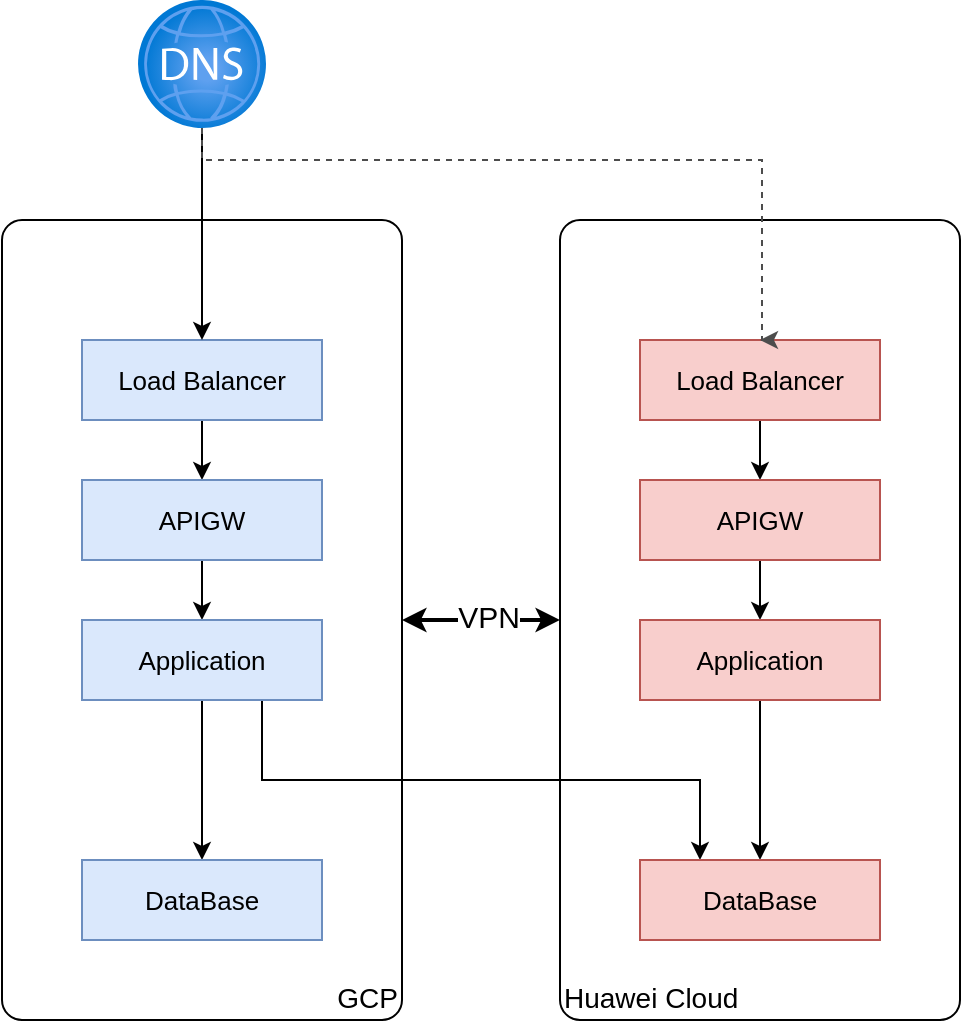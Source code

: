 <mxfile version="23.0.2" type="github">
  <diagram name="Page-1" id="7IsF7aob0J8eNSYA-nvZ">
    <mxGraphModel dx="939" dy="878" grid="0" gridSize="10" guides="1" tooltips="1" connect="1" arrows="1" fold="1" page="1" pageScale="1" pageWidth="850" pageHeight="1100" math="0" shadow="0">
      <root>
        <mxCell id="0" />
        <mxCell id="1" parent="0" />
        <mxCell id="L_woE7Q-P35ynk-ehdgz-3" style="edgeStyle=orthogonalEdgeStyle;rounded=0;orthogonalLoop=1;jettySize=auto;html=1;exitX=1;exitY=0.5;exitDx=0;exitDy=0;entryX=0;entryY=0.5;entryDx=0;entryDy=0;startArrow=classic;startFill=1;strokeWidth=2;" edge="1" parent="1" source="L_woE7Q-P35ynk-ehdgz-1" target="L_woE7Q-P35ynk-ehdgz-2">
          <mxGeometry relative="1" as="geometry" />
        </mxCell>
        <mxCell id="L_woE7Q-P35ynk-ehdgz-27" value="VPN" style="edgeLabel;html=1;align=center;verticalAlign=middle;resizable=0;points=[];fontSize=15;" vertex="1" connectable="0" parent="L_woE7Q-P35ynk-ehdgz-3">
          <mxGeometry x="0.075" y="2" relative="1" as="geometry">
            <mxPoint as="offset" />
          </mxGeometry>
        </mxCell>
        <mxCell id="L_woE7Q-P35ynk-ehdgz-1" value="GCP" style="rounded=1;whiteSpace=wrap;html=1;arcSize=5;verticalAlign=bottom;align=right;fontSize=14;" vertex="1" parent="1">
          <mxGeometry x="120" y="240" width="200" height="400" as="geometry" />
        </mxCell>
        <mxCell id="L_woE7Q-P35ynk-ehdgz-2" value="Huawei Cloud" style="rounded=1;whiteSpace=wrap;html=1;arcSize=5;verticalAlign=bottom;align=left;fontSize=14;" vertex="1" parent="1">
          <mxGeometry x="399" y="240" width="200" height="400" as="geometry" />
        </mxCell>
        <mxCell id="L_woE7Q-P35ynk-ehdgz-18" style="edgeStyle=orthogonalEdgeStyle;rounded=0;orthogonalLoop=1;jettySize=auto;html=1;exitX=0.5;exitY=1;exitDx=0;exitDy=0;entryX=0.5;entryY=0;entryDx=0;entryDy=0;fontSize=13;" edge="1" parent="1" source="L_woE7Q-P35ynk-ehdgz-4" target="L_woE7Q-P35ynk-ehdgz-6">
          <mxGeometry relative="1" as="geometry" />
        </mxCell>
        <mxCell id="L_woE7Q-P35ynk-ehdgz-4" value="Load Balancer" style="rounded=0;whiteSpace=wrap;html=1;fillColor=#dae8fc;strokeColor=#6c8ebf;fontSize=13;" vertex="1" parent="1">
          <mxGeometry x="160" y="300" width="120" height="40" as="geometry" />
        </mxCell>
        <mxCell id="L_woE7Q-P35ynk-ehdgz-23" style="edgeStyle=orthogonalEdgeStyle;rounded=0;orthogonalLoop=1;jettySize=auto;html=1;exitX=0.5;exitY=1;exitDx=0;exitDy=0;entryX=0.5;entryY=0;entryDx=0;entryDy=0;fontSize=13;" edge="1" parent="1" source="L_woE7Q-P35ynk-ehdgz-5" target="L_woE7Q-P35ynk-ehdgz-7">
          <mxGeometry relative="1" as="geometry" />
        </mxCell>
        <mxCell id="L_woE7Q-P35ynk-ehdgz-5" value="Load Balancer" style="rounded=0;whiteSpace=wrap;html=1;fillColor=#f8cecc;strokeColor=#b85450;fontSize=13;" vertex="1" parent="1">
          <mxGeometry x="439" y="300" width="120" height="40" as="geometry" />
        </mxCell>
        <mxCell id="L_woE7Q-P35ynk-ehdgz-20" style="edgeStyle=orthogonalEdgeStyle;rounded=0;orthogonalLoop=1;jettySize=auto;html=1;exitX=0.5;exitY=1;exitDx=0;exitDy=0;entryX=0.5;entryY=0;entryDx=0;entryDy=0;fontSize=13;" edge="1" parent="1" source="L_woE7Q-P35ynk-ehdgz-6" target="L_woE7Q-P35ynk-ehdgz-8">
          <mxGeometry relative="1" as="geometry" />
        </mxCell>
        <mxCell id="L_woE7Q-P35ynk-ehdgz-6" value="APIGW" style="rounded=0;whiteSpace=wrap;html=1;fillColor=#dae8fc;strokeColor=#6c8ebf;fontSize=13;" vertex="1" parent="1">
          <mxGeometry x="160" y="370" width="120" height="40" as="geometry" />
        </mxCell>
        <mxCell id="L_woE7Q-P35ynk-ehdgz-24" style="edgeStyle=orthogonalEdgeStyle;rounded=0;orthogonalLoop=1;jettySize=auto;html=1;exitX=0.5;exitY=1;exitDx=0;exitDy=0;entryX=0.5;entryY=0;entryDx=0;entryDy=0;fontSize=13;" edge="1" parent="1" source="L_woE7Q-P35ynk-ehdgz-7" target="L_woE7Q-P35ynk-ehdgz-10">
          <mxGeometry relative="1" as="geometry" />
        </mxCell>
        <mxCell id="L_woE7Q-P35ynk-ehdgz-7" value="APIGW" style="rounded=0;whiteSpace=wrap;html=1;fillColor=#f8cecc;strokeColor=#b85450;fontSize=13;" vertex="1" parent="1">
          <mxGeometry x="439" y="370" width="120" height="40" as="geometry" />
        </mxCell>
        <mxCell id="L_woE7Q-P35ynk-ehdgz-21" style="edgeStyle=orthogonalEdgeStyle;rounded=0;orthogonalLoop=1;jettySize=auto;html=1;exitX=0.5;exitY=1;exitDx=0;exitDy=0;entryX=0.5;entryY=0;entryDx=0;entryDy=0;fontSize=13;" edge="1" parent="1" source="L_woE7Q-P35ynk-ehdgz-8" target="L_woE7Q-P35ynk-ehdgz-11">
          <mxGeometry relative="1" as="geometry" />
        </mxCell>
        <mxCell id="L_woE7Q-P35ynk-ehdgz-22" style="edgeStyle=orthogonalEdgeStyle;rounded=0;orthogonalLoop=1;jettySize=auto;html=1;exitX=0.75;exitY=1;exitDx=0;exitDy=0;entryX=0.25;entryY=0;entryDx=0;entryDy=0;" edge="1" parent="1" source="L_woE7Q-P35ynk-ehdgz-8" target="L_woE7Q-P35ynk-ehdgz-12">
          <mxGeometry relative="1" as="geometry" />
        </mxCell>
        <mxCell id="L_woE7Q-P35ynk-ehdgz-8" value="Application" style="rounded=0;whiteSpace=wrap;html=1;fillColor=#dae8fc;strokeColor=#6c8ebf;fontSize=13;" vertex="1" parent="1">
          <mxGeometry x="160" y="440" width="120" height="40" as="geometry" />
        </mxCell>
        <mxCell id="L_woE7Q-P35ynk-ehdgz-25" style="edgeStyle=orthogonalEdgeStyle;rounded=0;orthogonalLoop=1;jettySize=auto;html=1;exitX=0.5;exitY=1;exitDx=0;exitDy=0;entryX=0.5;entryY=0;entryDx=0;entryDy=0;fontSize=13;" edge="1" parent="1" source="L_woE7Q-P35ynk-ehdgz-10" target="L_woE7Q-P35ynk-ehdgz-12">
          <mxGeometry relative="1" as="geometry" />
        </mxCell>
        <mxCell id="L_woE7Q-P35ynk-ehdgz-10" value="Application" style="rounded=0;whiteSpace=wrap;html=1;fillColor=#f8cecc;strokeColor=#b85450;fontSize=13;" vertex="1" parent="1">
          <mxGeometry x="439" y="440" width="120" height="40" as="geometry" />
        </mxCell>
        <mxCell id="L_woE7Q-P35ynk-ehdgz-11" value="DataBase" style="rounded=0;whiteSpace=wrap;html=1;fillColor=#dae8fc;strokeColor=#6c8ebf;fontSize=13;" vertex="1" parent="1">
          <mxGeometry x="160" y="560" width="120" height="40" as="geometry" />
        </mxCell>
        <mxCell id="L_woE7Q-P35ynk-ehdgz-12" value="DataBase" style="rounded=0;whiteSpace=wrap;html=1;fillColor=#f8cecc;strokeColor=#b85450;fontSize=13;" vertex="1" parent="1">
          <mxGeometry x="439" y="560" width="120" height="40" as="geometry" />
        </mxCell>
        <mxCell id="L_woE7Q-P35ynk-ehdgz-14" style="edgeStyle=orthogonalEdgeStyle;rounded=0;orthogonalLoop=1;jettySize=auto;html=1;entryX=0.5;entryY=0;entryDx=0;entryDy=0;" edge="1" parent="1" source="L_woE7Q-P35ynk-ehdgz-13" target="L_woE7Q-P35ynk-ehdgz-4">
          <mxGeometry relative="1" as="geometry" />
        </mxCell>
        <mxCell id="L_woE7Q-P35ynk-ehdgz-26" style="edgeStyle=orthogonalEdgeStyle;rounded=0;orthogonalLoop=1;jettySize=auto;html=1;dashed=1;strokeColor=#4D4D4D;entryX=0.5;entryY=0;entryDx=0;entryDy=0;" edge="1" parent="1" source="L_woE7Q-P35ynk-ehdgz-13" target="L_woE7Q-P35ynk-ehdgz-5">
          <mxGeometry relative="1" as="geometry">
            <Array as="points">
              <mxPoint x="220" y="210" />
              <mxPoint x="500" y="210" />
            </Array>
          </mxGeometry>
        </mxCell>
        <mxCell id="L_woE7Q-P35ynk-ehdgz-13" value="" style="image;aspect=fixed;html=1;points=[];align=center;fontSize=12;image=img/lib/azure2/networking/DNS_Zones.svg;" vertex="1" parent="1">
          <mxGeometry x="188" y="130" width="64" height="64" as="geometry" />
        </mxCell>
      </root>
    </mxGraphModel>
  </diagram>
</mxfile>
